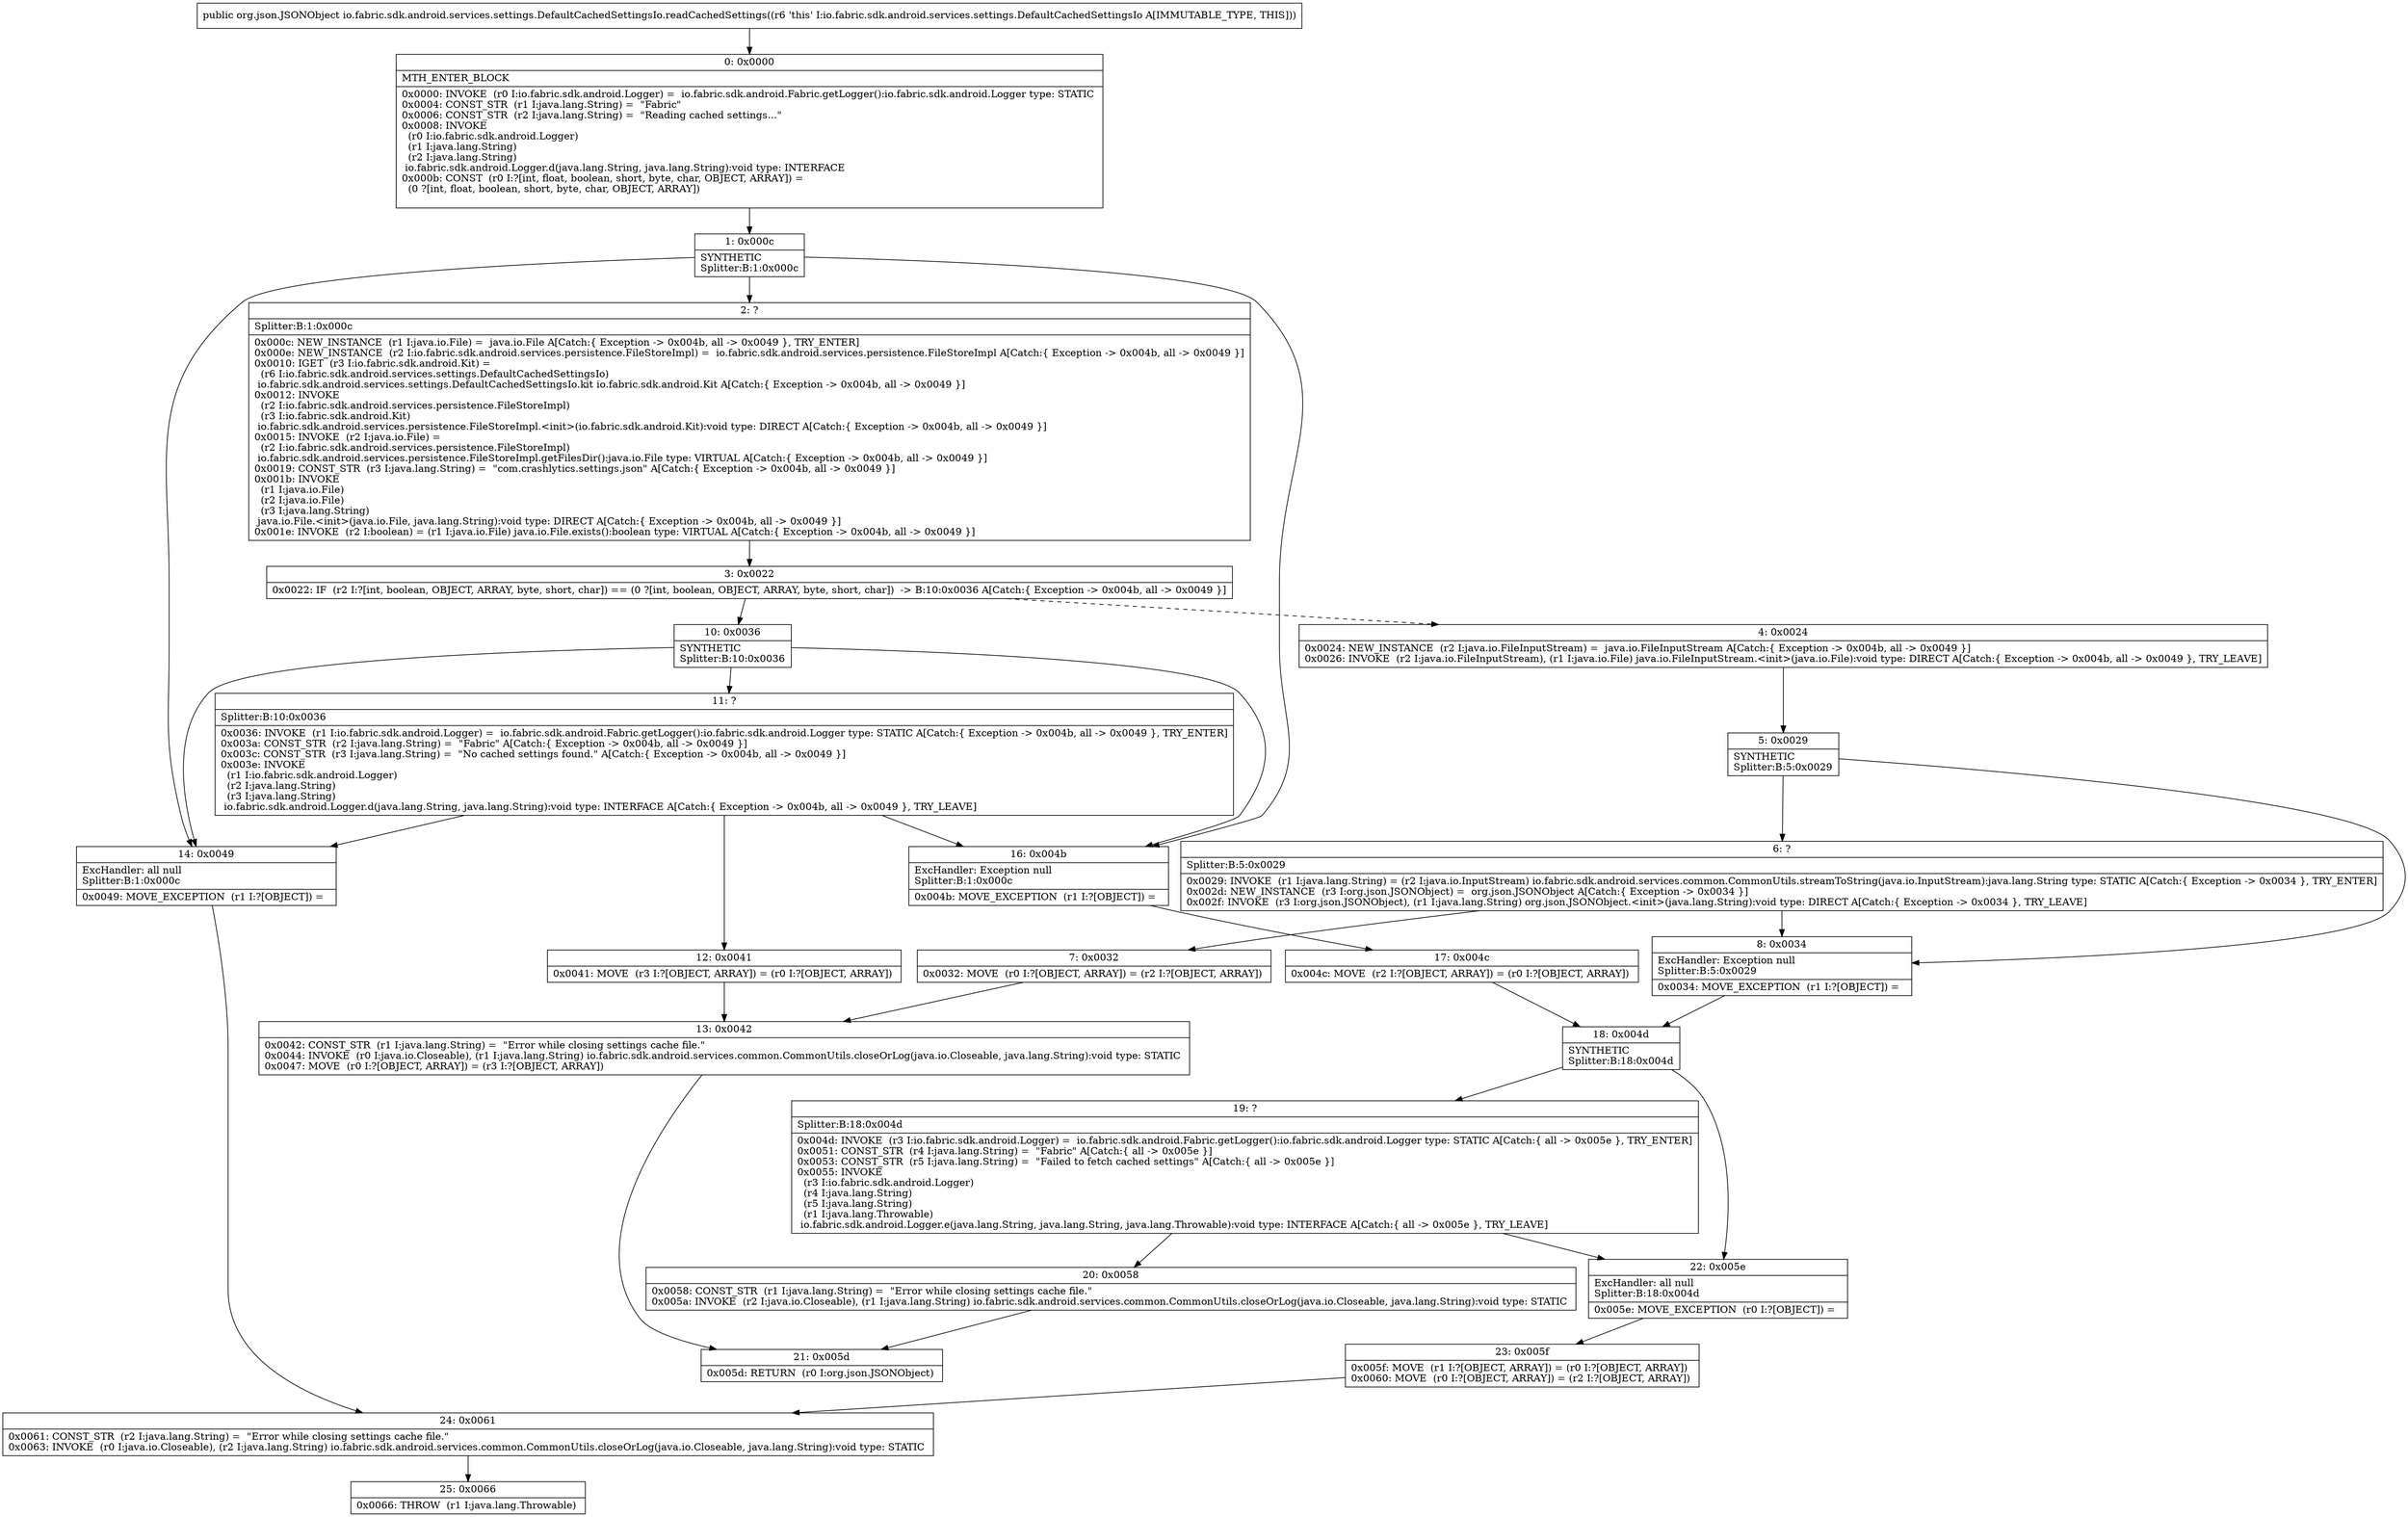digraph "CFG forio.fabric.sdk.android.services.settings.DefaultCachedSettingsIo.readCachedSettings()Lorg\/json\/JSONObject;" {
Node_0 [shape=record,label="{0\:\ 0x0000|MTH_ENTER_BLOCK\l|0x0000: INVOKE  (r0 I:io.fabric.sdk.android.Logger) =  io.fabric.sdk.android.Fabric.getLogger():io.fabric.sdk.android.Logger type: STATIC \l0x0004: CONST_STR  (r1 I:java.lang.String) =  \"Fabric\" \l0x0006: CONST_STR  (r2 I:java.lang.String) =  \"Reading cached settings...\" \l0x0008: INVOKE  \l  (r0 I:io.fabric.sdk.android.Logger)\l  (r1 I:java.lang.String)\l  (r2 I:java.lang.String)\l io.fabric.sdk.android.Logger.d(java.lang.String, java.lang.String):void type: INTERFACE \l0x000b: CONST  (r0 I:?[int, float, boolean, short, byte, char, OBJECT, ARRAY]) = \l  (0 ?[int, float, boolean, short, byte, char, OBJECT, ARRAY])\l \l}"];
Node_1 [shape=record,label="{1\:\ 0x000c|SYNTHETIC\lSplitter:B:1:0x000c\l}"];
Node_2 [shape=record,label="{2\:\ ?|Splitter:B:1:0x000c\l|0x000c: NEW_INSTANCE  (r1 I:java.io.File) =  java.io.File A[Catch:\{ Exception \-\> 0x004b, all \-\> 0x0049 \}, TRY_ENTER]\l0x000e: NEW_INSTANCE  (r2 I:io.fabric.sdk.android.services.persistence.FileStoreImpl) =  io.fabric.sdk.android.services.persistence.FileStoreImpl A[Catch:\{ Exception \-\> 0x004b, all \-\> 0x0049 \}]\l0x0010: IGET  (r3 I:io.fabric.sdk.android.Kit) = \l  (r6 I:io.fabric.sdk.android.services.settings.DefaultCachedSettingsIo)\l io.fabric.sdk.android.services.settings.DefaultCachedSettingsIo.kit io.fabric.sdk.android.Kit A[Catch:\{ Exception \-\> 0x004b, all \-\> 0x0049 \}]\l0x0012: INVOKE  \l  (r2 I:io.fabric.sdk.android.services.persistence.FileStoreImpl)\l  (r3 I:io.fabric.sdk.android.Kit)\l io.fabric.sdk.android.services.persistence.FileStoreImpl.\<init\>(io.fabric.sdk.android.Kit):void type: DIRECT A[Catch:\{ Exception \-\> 0x004b, all \-\> 0x0049 \}]\l0x0015: INVOKE  (r2 I:java.io.File) = \l  (r2 I:io.fabric.sdk.android.services.persistence.FileStoreImpl)\l io.fabric.sdk.android.services.persistence.FileStoreImpl.getFilesDir():java.io.File type: VIRTUAL A[Catch:\{ Exception \-\> 0x004b, all \-\> 0x0049 \}]\l0x0019: CONST_STR  (r3 I:java.lang.String) =  \"com.crashlytics.settings.json\" A[Catch:\{ Exception \-\> 0x004b, all \-\> 0x0049 \}]\l0x001b: INVOKE  \l  (r1 I:java.io.File)\l  (r2 I:java.io.File)\l  (r3 I:java.lang.String)\l java.io.File.\<init\>(java.io.File, java.lang.String):void type: DIRECT A[Catch:\{ Exception \-\> 0x004b, all \-\> 0x0049 \}]\l0x001e: INVOKE  (r2 I:boolean) = (r1 I:java.io.File) java.io.File.exists():boolean type: VIRTUAL A[Catch:\{ Exception \-\> 0x004b, all \-\> 0x0049 \}]\l}"];
Node_3 [shape=record,label="{3\:\ 0x0022|0x0022: IF  (r2 I:?[int, boolean, OBJECT, ARRAY, byte, short, char]) == (0 ?[int, boolean, OBJECT, ARRAY, byte, short, char])  \-\> B:10:0x0036 A[Catch:\{ Exception \-\> 0x004b, all \-\> 0x0049 \}]\l}"];
Node_4 [shape=record,label="{4\:\ 0x0024|0x0024: NEW_INSTANCE  (r2 I:java.io.FileInputStream) =  java.io.FileInputStream A[Catch:\{ Exception \-\> 0x004b, all \-\> 0x0049 \}]\l0x0026: INVOKE  (r2 I:java.io.FileInputStream), (r1 I:java.io.File) java.io.FileInputStream.\<init\>(java.io.File):void type: DIRECT A[Catch:\{ Exception \-\> 0x004b, all \-\> 0x0049 \}, TRY_LEAVE]\l}"];
Node_5 [shape=record,label="{5\:\ 0x0029|SYNTHETIC\lSplitter:B:5:0x0029\l}"];
Node_6 [shape=record,label="{6\:\ ?|Splitter:B:5:0x0029\l|0x0029: INVOKE  (r1 I:java.lang.String) = (r2 I:java.io.InputStream) io.fabric.sdk.android.services.common.CommonUtils.streamToString(java.io.InputStream):java.lang.String type: STATIC A[Catch:\{ Exception \-\> 0x0034 \}, TRY_ENTER]\l0x002d: NEW_INSTANCE  (r3 I:org.json.JSONObject) =  org.json.JSONObject A[Catch:\{ Exception \-\> 0x0034 \}]\l0x002f: INVOKE  (r3 I:org.json.JSONObject), (r1 I:java.lang.String) org.json.JSONObject.\<init\>(java.lang.String):void type: DIRECT A[Catch:\{ Exception \-\> 0x0034 \}, TRY_LEAVE]\l}"];
Node_7 [shape=record,label="{7\:\ 0x0032|0x0032: MOVE  (r0 I:?[OBJECT, ARRAY]) = (r2 I:?[OBJECT, ARRAY]) \l}"];
Node_8 [shape=record,label="{8\:\ 0x0034|ExcHandler: Exception null\lSplitter:B:5:0x0029\l|0x0034: MOVE_EXCEPTION  (r1 I:?[OBJECT]) =  \l}"];
Node_10 [shape=record,label="{10\:\ 0x0036|SYNTHETIC\lSplitter:B:10:0x0036\l}"];
Node_11 [shape=record,label="{11\:\ ?|Splitter:B:10:0x0036\l|0x0036: INVOKE  (r1 I:io.fabric.sdk.android.Logger) =  io.fabric.sdk.android.Fabric.getLogger():io.fabric.sdk.android.Logger type: STATIC A[Catch:\{ Exception \-\> 0x004b, all \-\> 0x0049 \}, TRY_ENTER]\l0x003a: CONST_STR  (r2 I:java.lang.String) =  \"Fabric\" A[Catch:\{ Exception \-\> 0x004b, all \-\> 0x0049 \}]\l0x003c: CONST_STR  (r3 I:java.lang.String) =  \"No cached settings found.\" A[Catch:\{ Exception \-\> 0x004b, all \-\> 0x0049 \}]\l0x003e: INVOKE  \l  (r1 I:io.fabric.sdk.android.Logger)\l  (r2 I:java.lang.String)\l  (r3 I:java.lang.String)\l io.fabric.sdk.android.Logger.d(java.lang.String, java.lang.String):void type: INTERFACE A[Catch:\{ Exception \-\> 0x004b, all \-\> 0x0049 \}, TRY_LEAVE]\l}"];
Node_12 [shape=record,label="{12\:\ 0x0041|0x0041: MOVE  (r3 I:?[OBJECT, ARRAY]) = (r0 I:?[OBJECT, ARRAY]) \l}"];
Node_13 [shape=record,label="{13\:\ 0x0042|0x0042: CONST_STR  (r1 I:java.lang.String) =  \"Error while closing settings cache file.\" \l0x0044: INVOKE  (r0 I:java.io.Closeable), (r1 I:java.lang.String) io.fabric.sdk.android.services.common.CommonUtils.closeOrLog(java.io.Closeable, java.lang.String):void type: STATIC \l0x0047: MOVE  (r0 I:?[OBJECT, ARRAY]) = (r3 I:?[OBJECT, ARRAY]) \l}"];
Node_14 [shape=record,label="{14\:\ 0x0049|ExcHandler: all null\lSplitter:B:1:0x000c\l|0x0049: MOVE_EXCEPTION  (r1 I:?[OBJECT]) =  \l}"];
Node_16 [shape=record,label="{16\:\ 0x004b|ExcHandler: Exception null\lSplitter:B:1:0x000c\l|0x004b: MOVE_EXCEPTION  (r1 I:?[OBJECT]) =  \l}"];
Node_17 [shape=record,label="{17\:\ 0x004c|0x004c: MOVE  (r2 I:?[OBJECT, ARRAY]) = (r0 I:?[OBJECT, ARRAY]) \l}"];
Node_18 [shape=record,label="{18\:\ 0x004d|SYNTHETIC\lSplitter:B:18:0x004d\l}"];
Node_19 [shape=record,label="{19\:\ ?|Splitter:B:18:0x004d\l|0x004d: INVOKE  (r3 I:io.fabric.sdk.android.Logger) =  io.fabric.sdk.android.Fabric.getLogger():io.fabric.sdk.android.Logger type: STATIC A[Catch:\{ all \-\> 0x005e \}, TRY_ENTER]\l0x0051: CONST_STR  (r4 I:java.lang.String) =  \"Fabric\" A[Catch:\{ all \-\> 0x005e \}]\l0x0053: CONST_STR  (r5 I:java.lang.String) =  \"Failed to fetch cached settings\" A[Catch:\{ all \-\> 0x005e \}]\l0x0055: INVOKE  \l  (r3 I:io.fabric.sdk.android.Logger)\l  (r4 I:java.lang.String)\l  (r5 I:java.lang.String)\l  (r1 I:java.lang.Throwable)\l io.fabric.sdk.android.Logger.e(java.lang.String, java.lang.String, java.lang.Throwable):void type: INTERFACE A[Catch:\{ all \-\> 0x005e \}, TRY_LEAVE]\l}"];
Node_20 [shape=record,label="{20\:\ 0x0058|0x0058: CONST_STR  (r1 I:java.lang.String) =  \"Error while closing settings cache file.\" \l0x005a: INVOKE  (r2 I:java.io.Closeable), (r1 I:java.lang.String) io.fabric.sdk.android.services.common.CommonUtils.closeOrLog(java.io.Closeable, java.lang.String):void type: STATIC \l}"];
Node_21 [shape=record,label="{21\:\ 0x005d|0x005d: RETURN  (r0 I:org.json.JSONObject) \l}"];
Node_22 [shape=record,label="{22\:\ 0x005e|ExcHandler: all null\lSplitter:B:18:0x004d\l|0x005e: MOVE_EXCEPTION  (r0 I:?[OBJECT]) =  \l}"];
Node_23 [shape=record,label="{23\:\ 0x005f|0x005f: MOVE  (r1 I:?[OBJECT, ARRAY]) = (r0 I:?[OBJECT, ARRAY]) \l0x0060: MOVE  (r0 I:?[OBJECT, ARRAY]) = (r2 I:?[OBJECT, ARRAY]) \l}"];
Node_24 [shape=record,label="{24\:\ 0x0061|0x0061: CONST_STR  (r2 I:java.lang.String) =  \"Error while closing settings cache file.\" \l0x0063: INVOKE  (r0 I:java.io.Closeable), (r2 I:java.lang.String) io.fabric.sdk.android.services.common.CommonUtils.closeOrLog(java.io.Closeable, java.lang.String):void type: STATIC \l}"];
Node_25 [shape=record,label="{25\:\ 0x0066|0x0066: THROW  (r1 I:java.lang.Throwable) \l}"];
MethodNode[shape=record,label="{public org.json.JSONObject io.fabric.sdk.android.services.settings.DefaultCachedSettingsIo.readCachedSettings((r6 'this' I:io.fabric.sdk.android.services.settings.DefaultCachedSettingsIo A[IMMUTABLE_TYPE, THIS])) }"];
MethodNode -> Node_0;
Node_0 -> Node_1;
Node_1 -> Node_2;
Node_1 -> Node_16;
Node_1 -> Node_14;
Node_2 -> Node_3;
Node_3 -> Node_4[style=dashed];
Node_3 -> Node_10;
Node_4 -> Node_5;
Node_5 -> Node_6;
Node_5 -> Node_8;
Node_6 -> Node_7;
Node_6 -> Node_8;
Node_7 -> Node_13;
Node_8 -> Node_18;
Node_10 -> Node_11;
Node_10 -> Node_16;
Node_10 -> Node_14;
Node_11 -> Node_12;
Node_11 -> Node_16;
Node_11 -> Node_14;
Node_12 -> Node_13;
Node_13 -> Node_21;
Node_14 -> Node_24;
Node_16 -> Node_17;
Node_17 -> Node_18;
Node_18 -> Node_19;
Node_18 -> Node_22;
Node_19 -> Node_20;
Node_19 -> Node_22;
Node_20 -> Node_21;
Node_22 -> Node_23;
Node_23 -> Node_24;
Node_24 -> Node_25;
}


